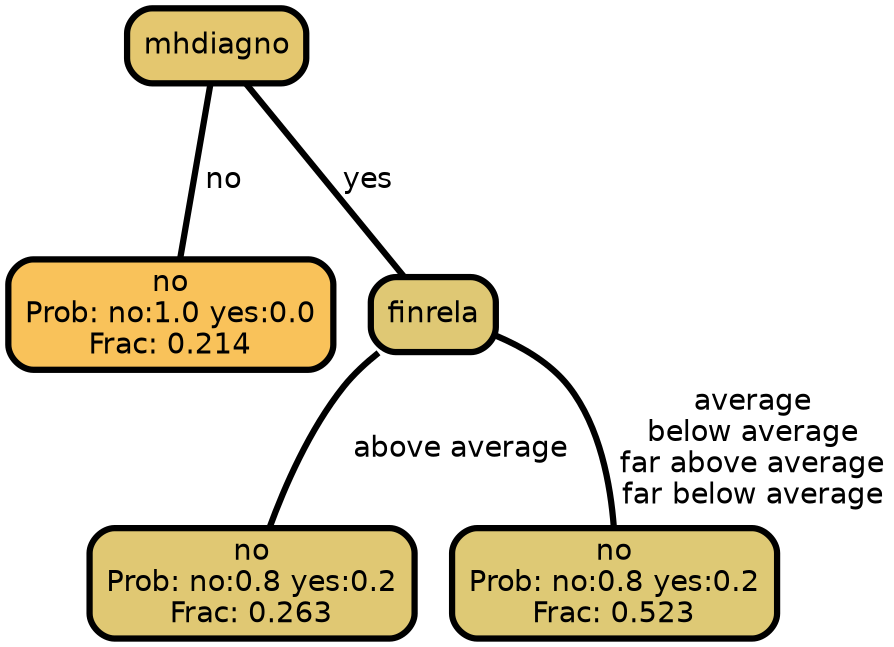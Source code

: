 graph Tree {
node [shape=box, style="filled, rounded",color="black",penwidth="3",fontcolor="black",                 fontname=helvetica] ;
graph [ranksep="0 equally", splines=straight,                 bgcolor=transparent, dpi=200] ;
edge [fontname=helvetica, color=black] ;
0 [label="no
Prob: no:1.0 yes:0.0
Frac: 0.214", fillcolor="#f9c25a"] ;
1 [label="mhdiagno", fillcolor="#e4c76f"] ;
2 [label="no
Prob: no:0.8 yes:0.2
Frac: 0.263", fillcolor="#e0c873"] ;
3 [label="finrela", fillcolor="#dfc874"] ;
4 [label="no
Prob: no:0.8 yes:0.2
Frac: 0.523", fillcolor="#dec975"] ;
1 -- 0 [label=" no",penwidth=3] ;
1 -- 3 [label=" yes",penwidth=3] ;
3 -- 2 [label=" above average",penwidth=3] ;
3 -- 4 [label=" average\n below average\n far above average\n far below average",penwidth=3] ;
{rank = same;}}